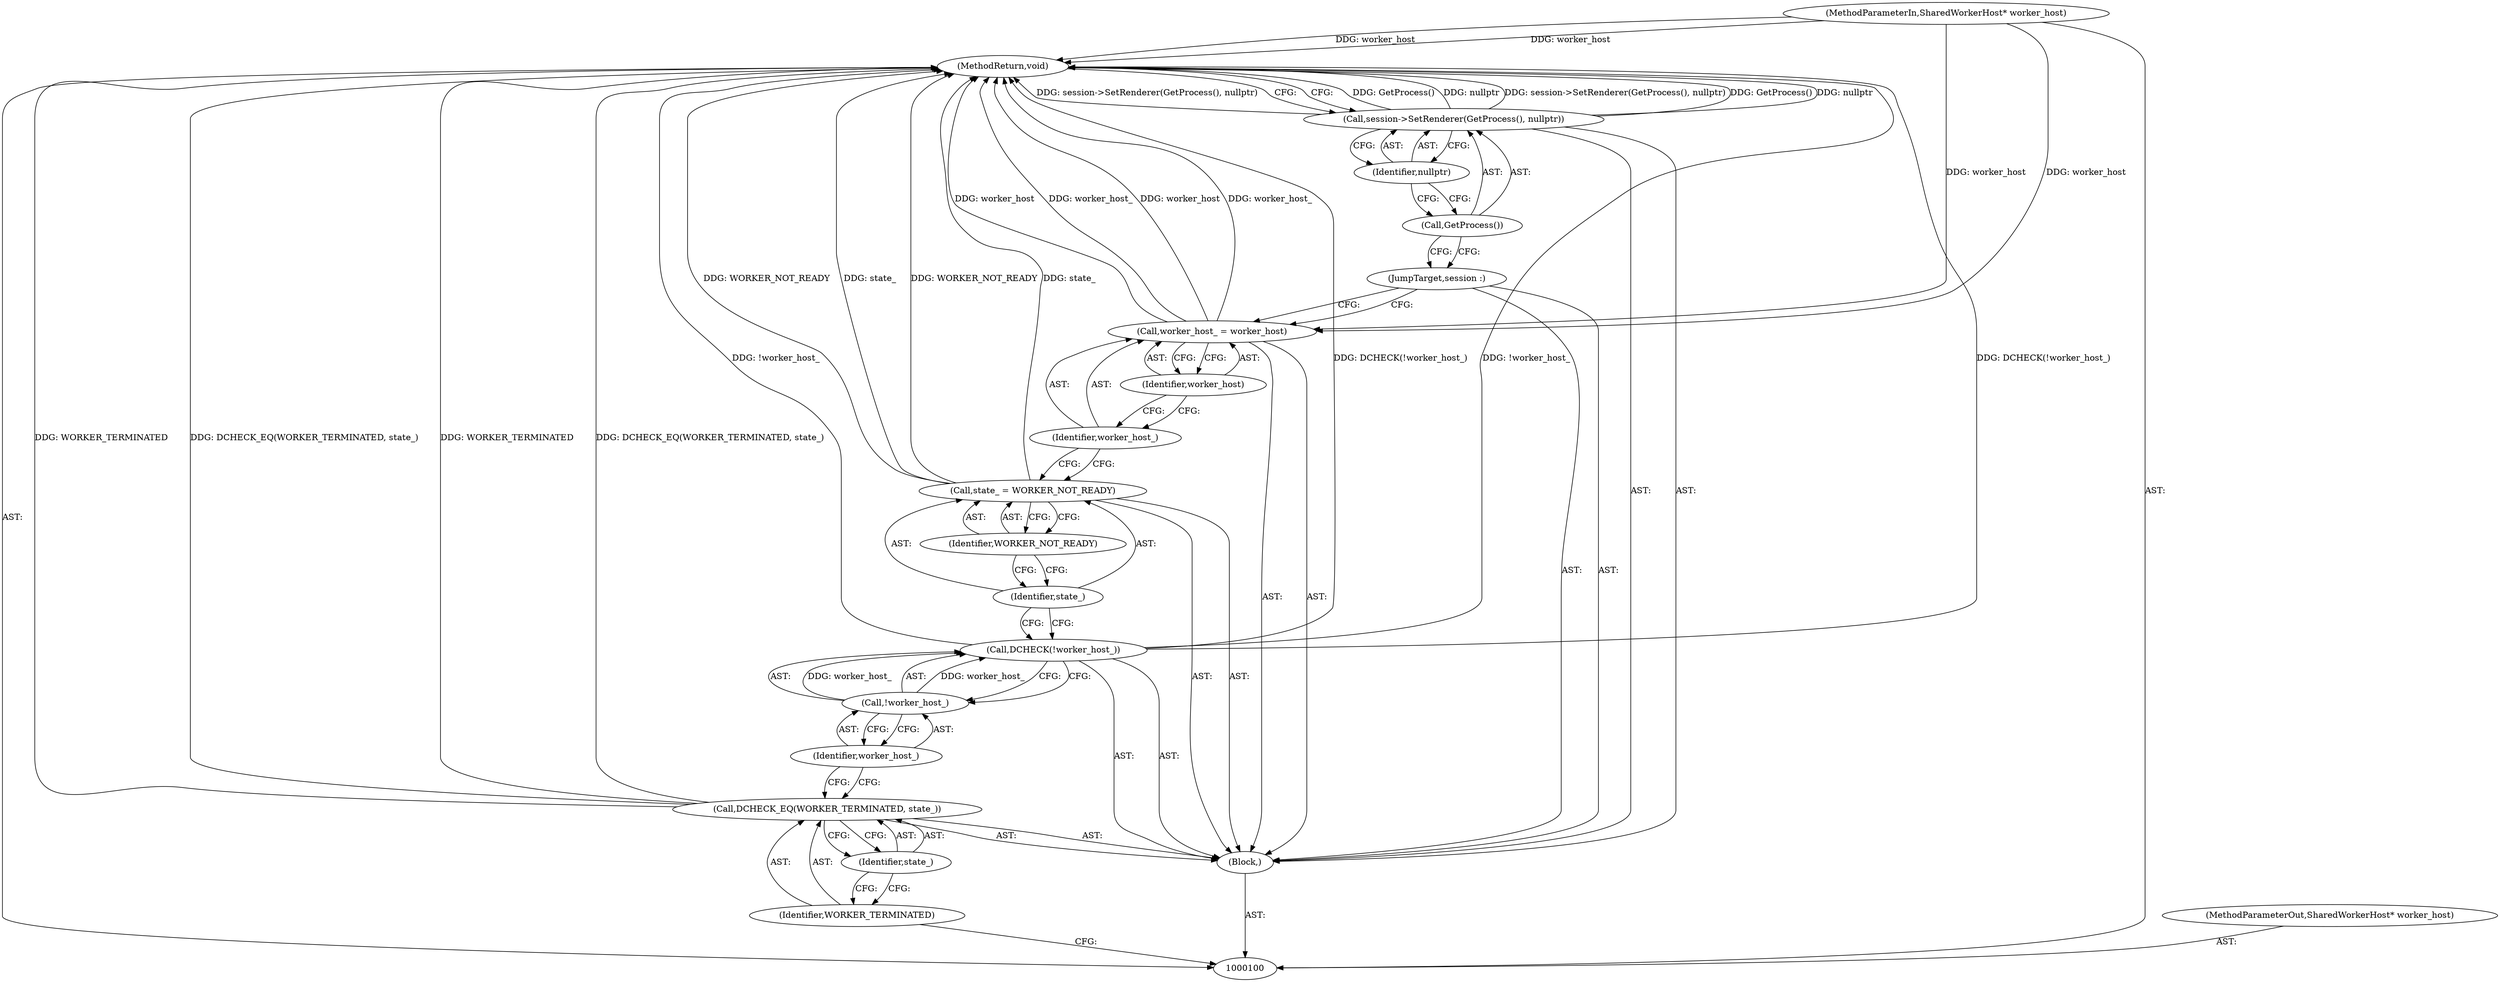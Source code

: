 digraph "1_Chrome_3c8e4852477d5b1e2da877808c998dc57db9460f_50" {
"1000119" [label="(MethodReturn,void)"];
"1000102" [label="(Block,)"];
"1000101" [label="(MethodParameterIn,SharedWorkerHost* worker_host)"];
"1000150" [label="(MethodParameterOut,SharedWorkerHost* worker_host)"];
"1000104" [label="(Identifier,WORKER_TERMINATED)"];
"1000103" [label="(Call,DCHECK_EQ(WORKER_TERMINATED, state_))"];
"1000105" [label="(Identifier,state_)"];
"1000108" [label="(Identifier,worker_host_)"];
"1000106" [label="(Call,DCHECK(!worker_host_))"];
"1000107" [label="(Call,!worker_host_)"];
"1000111" [label="(Identifier,WORKER_NOT_READY)"];
"1000109" [label="(Call,state_ = WORKER_NOT_READY)"];
"1000110" [label="(Identifier,state_)"];
"1000114" [label="(Identifier,worker_host)"];
"1000112" [label="(Call,worker_host_ = worker_host)"];
"1000113" [label="(Identifier,worker_host_)"];
"1000115" [label="(JumpTarget,session :)"];
"1000117" [label="(Call,GetProcess())"];
"1000118" [label="(Identifier,nullptr)"];
"1000116" [label="(Call,session->SetRenderer(GetProcess(), nullptr))"];
"1000119" -> "1000100"  [label="AST: "];
"1000119" -> "1000116"  [label="CFG: "];
"1000116" -> "1000119"  [label="DDG: GetProcess()"];
"1000116" -> "1000119"  [label="DDG: nullptr"];
"1000116" -> "1000119"  [label="DDG: session->SetRenderer(GetProcess(), nullptr)"];
"1000106" -> "1000119"  [label="DDG: !worker_host_"];
"1000106" -> "1000119"  [label="DDG: DCHECK(!worker_host_)"];
"1000103" -> "1000119"  [label="DDG: WORKER_TERMINATED"];
"1000103" -> "1000119"  [label="DDG: DCHECK_EQ(WORKER_TERMINATED, state_)"];
"1000112" -> "1000119"  [label="DDG: worker_host"];
"1000112" -> "1000119"  [label="DDG: worker_host_"];
"1000101" -> "1000119"  [label="DDG: worker_host"];
"1000109" -> "1000119"  [label="DDG: state_"];
"1000109" -> "1000119"  [label="DDG: WORKER_NOT_READY"];
"1000102" -> "1000100"  [label="AST: "];
"1000103" -> "1000102"  [label="AST: "];
"1000106" -> "1000102"  [label="AST: "];
"1000109" -> "1000102"  [label="AST: "];
"1000112" -> "1000102"  [label="AST: "];
"1000115" -> "1000102"  [label="AST: "];
"1000116" -> "1000102"  [label="AST: "];
"1000101" -> "1000100"  [label="AST: "];
"1000101" -> "1000119"  [label="DDG: worker_host"];
"1000101" -> "1000112"  [label="DDG: worker_host"];
"1000150" -> "1000100"  [label="AST: "];
"1000104" -> "1000103"  [label="AST: "];
"1000104" -> "1000100"  [label="CFG: "];
"1000105" -> "1000104"  [label="CFG: "];
"1000103" -> "1000102"  [label="AST: "];
"1000103" -> "1000105"  [label="CFG: "];
"1000104" -> "1000103"  [label="AST: "];
"1000105" -> "1000103"  [label="AST: "];
"1000108" -> "1000103"  [label="CFG: "];
"1000103" -> "1000119"  [label="DDG: WORKER_TERMINATED"];
"1000103" -> "1000119"  [label="DDG: DCHECK_EQ(WORKER_TERMINATED, state_)"];
"1000105" -> "1000103"  [label="AST: "];
"1000105" -> "1000104"  [label="CFG: "];
"1000103" -> "1000105"  [label="CFG: "];
"1000108" -> "1000107"  [label="AST: "];
"1000108" -> "1000103"  [label="CFG: "];
"1000107" -> "1000108"  [label="CFG: "];
"1000106" -> "1000102"  [label="AST: "];
"1000106" -> "1000107"  [label="CFG: "];
"1000107" -> "1000106"  [label="AST: "];
"1000110" -> "1000106"  [label="CFG: "];
"1000106" -> "1000119"  [label="DDG: !worker_host_"];
"1000106" -> "1000119"  [label="DDG: DCHECK(!worker_host_)"];
"1000107" -> "1000106"  [label="DDG: worker_host_"];
"1000107" -> "1000106"  [label="AST: "];
"1000107" -> "1000108"  [label="CFG: "];
"1000108" -> "1000107"  [label="AST: "];
"1000106" -> "1000107"  [label="CFG: "];
"1000107" -> "1000106"  [label="DDG: worker_host_"];
"1000111" -> "1000109"  [label="AST: "];
"1000111" -> "1000110"  [label="CFG: "];
"1000109" -> "1000111"  [label="CFG: "];
"1000109" -> "1000102"  [label="AST: "];
"1000109" -> "1000111"  [label="CFG: "];
"1000110" -> "1000109"  [label="AST: "];
"1000111" -> "1000109"  [label="AST: "];
"1000113" -> "1000109"  [label="CFG: "];
"1000109" -> "1000119"  [label="DDG: state_"];
"1000109" -> "1000119"  [label="DDG: WORKER_NOT_READY"];
"1000110" -> "1000109"  [label="AST: "];
"1000110" -> "1000106"  [label="CFG: "];
"1000111" -> "1000110"  [label="CFG: "];
"1000114" -> "1000112"  [label="AST: "];
"1000114" -> "1000113"  [label="CFG: "];
"1000112" -> "1000114"  [label="CFG: "];
"1000112" -> "1000102"  [label="AST: "];
"1000112" -> "1000114"  [label="CFG: "];
"1000113" -> "1000112"  [label="AST: "];
"1000114" -> "1000112"  [label="AST: "];
"1000115" -> "1000112"  [label="CFG: "];
"1000112" -> "1000119"  [label="DDG: worker_host"];
"1000112" -> "1000119"  [label="DDG: worker_host_"];
"1000101" -> "1000112"  [label="DDG: worker_host"];
"1000113" -> "1000112"  [label="AST: "];
"1000113" -> "1000109"  [label="CFG: "];
"1000114" -> "1000113"  [label="CFG: "];
"1000115" -> "1000102"  [label="AST: "];
"1000115" -> "1000112"  [label="CFG: "];
"1000117" -> "1000115"  [label="CFG: "];
"1000117" -> "1000116"  [label="AST: "];
"1000117" -> "1000115"  [label="CFG: "];
"1000118" -> "1000117"  [label="CFG: "];
"1000118" -> "1000116"  [label="AST: "];
"1000118" -> "1000117"  [label="CFG: "];
"1000116" -> "1000118"  [label="CFG: "];
"1000116" -> "1000102"  [label="AST: "];
"1000116" -> "1000118"  [label="CFG: "];
"1000117" -> "1000116"  [label="AST: "];
"1000118" -> "1000116"  [label="AST: "];
"1000119" -> "1000116"  [label="CFG: "];
"1000116" -> "1000119"  [label="DDG: GetProcess()"];
"1000116" -> "1000119"  [label="DDG: nullptr"];
"1000116" -> "1000119"  [label="DDG: session->SetRenderer(GetProcess(), nullptr)"];
}

